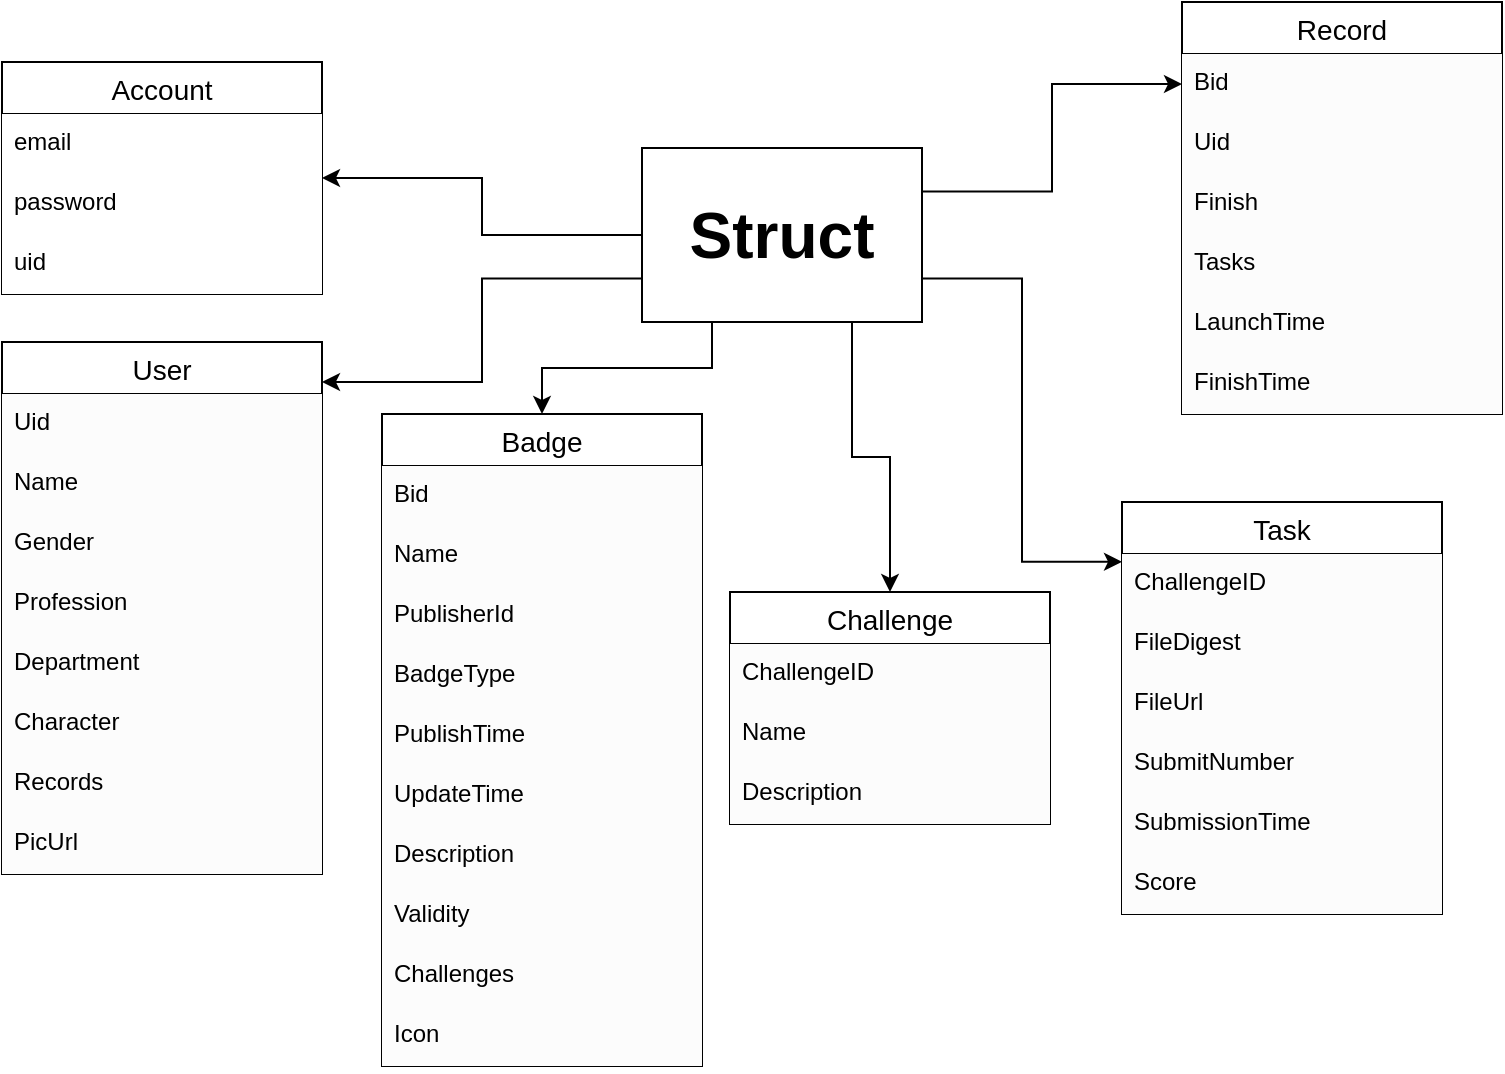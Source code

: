 <mxfile version="17.4.5" type="github">
  <diagram id="ojFBPmtNY7hdTGoGGucx" name="Page-1">
    <mxGraphModel dx="1547" dy="908" grid="1" gridSize="10" guides="1" tooltips="1" connect="1" arrows="1" fold="1" page="1" pageScale="1" pageWidth="827" pageHeight="1169" math="0" shadow="0">
      <root>
        <mxCell id="0" />
        <mxCell id="1" parent="0" />
        <mxCell id="8NutsuuDPgJiEmYGi74A-11" value="Account" style="swimlane;fontStyle=0;childLayout=stackLayout;horizontal=1;startSize=26;horizontalStack=0;resizeParent=1;resizeParentMax=0;resizeLast=0;collapsible=1;marginBottom=0;align=center;fontSize=14;" vertex="1" parent="1">
          <mxGeometry x="50" y="40" width="160" height="116" as="geometry">
            <mxRectangle x="100" y="110" width="60" height="26" as="alternateBounds" />
          </mxGeometry>
        </mxCell>
        <mxCell id="8NutsuuDPgJiEmYGi74A-12" value="email" style="text;strokeColor=none;fillColor=default;spacingLeft=4;spacingRight=4;overflow=hidden;rotatable=0;points=[[0,0.5],[1,0.5]];portConstraint=eastwest;fontSize=12;" vertex="1" parent="8NutsuuDPgJiEmYGi74A-11">
          <mxGeometry y="26" width="160" height="30" as="geometry" />
        </mxCell>
        <mxCell id="8NutsuuDPgJiEmYGi74A-13" value="password" style="text;strokeColor=none;fillColor=default;spacingLeft=4;spacingRight=4;overflow=hidden;rotatable=0;points=[[0,0.5],[1,0.5]];portConstraint=eastwest;fontSize=12;" vertex="1" parent="8NutsuuDPgJiEmYGi74A-11">
          <mxGeometry y="56" width="160" height="30" as="geometry" />
        </mxCell>
        <mxCell id="8NutsuuDPgJiEmYGi74A-14" value="uid" style="text;strokeColor=none;fillColor=default;spacingLeft=4;spacingRight=4;overflow=hidden;rotatable=0;points=[[0,0.5],[1,0.5]];portConstraint=eastwest;fontSize=12;" vertex="1" parent="8NutsuuDPgJiEmYGi74A-11">
          <mxGeometry y="86" width="160" height="30" as="geometry" />
        </mxCell>
        <mxCell id="8NutsuuDPgJiEmYGi74A-1" value="User" style="swimlane;fontStyle=0;childLayout=stackLayout;horizontal=1;startSize=26;horizontalStack=0;resizeParent=1;resizeParentMax=0;resizeLast=0;collapsible=1;marginBottom=0;align=center;fontSize=14;" vertex="1" parent="1">
          <mxGeometry x="50" y="180" width="160" height="266" as="geometry">
            <mxRectangle x="100" y="110" width="60" height="26" as="alternateBounds" />
          </mxGeometry>
        </mxCell>
        <mxCell id="8NutsuuDPgJiEmYGi74A-2" value="Uid" style="text;strokeColor=none;fillColor=#FCFCFC;spacingLeft=4;spacingRight=4;overflow=hidden;rotatable=0;points=[[0,0.5],[1,0.5]];portConstraint=eastwest;fontSize=12;" vertex="1" parent="8NutsuuDPgJiEmYGi74A-1">
          <mxGeometry y="26" width="160" height="30" as="geometry" />
        </mxCell>
        <mxCell id="8NutsuuDPgJiEmYGi74A-3" value="Name" style="text;strokeColor=none;fillColor=#FCFCFC;spacingLeft=4;spacingRight=4;overflow=hidden;rotatable=0;points=[[0,0.5],[1,0.5]];portConstraint=eastwest;fontSize=12;" vertex="1" parent="8NutsuuDPgJiEmYGi74A-1">
          <mxGeometry y="56" width="160" height="30" as="geometry" />
        </mxCell>
        <mxCell id="8NutsuuDPgJiEmYGi74A-4" value="Gender" style="text;strokeColor=none;fillColor=#FCFCFC;spacingLeft=4;spacingRight=4;overflow=hidden;rotatable=0;points=[[0,0.5],[1,0.5]];portConstraint=eastwest;fontSize=12;" vertex="1" parent="8NutsuuDPgJiEmYGi74A-1">
          <mxGeometry y="86" width="160" height="30" as="geometry" />
        </mxCell>
        <mxCell id="8NutsuuDPgJiEmYGi74A-5" value="Profession" style="text;strokeColor=none;fillColor=#FCFCFC;spacingLeft=4;spacingRight=4;overflow=hidden;rotatable=0;points=[[0,0.5],[1,0.5]];portConstraint=eastwest;fontSize=12;" vertex="1" parent="8NutsuuDPgJiEmYGi74A-1">
          <mxGeometry y="116" width="160" height="30" as="geometry" />
        </mxCell>
        <mxCell id="8NutsuuDPgJiEmYGi74A-6" value="Department" style="text;strokeColor=none;fillColor=#FCFCFC;spacingLeft=4;spacingRight=4;overflow=hidden;rotatable=0;points=[[0,0.5],[1,0.5]];portConstraint=eastwest;fontSize=12;" vertex="1" parent="8NutsuuDPgJiEmYGi74A-1">
          <mxGeometry y="146" width="160" height="30" as="geometry" />
        </mxCell>
        <mxCell id="8NutsuuDPgJiEmYGi74A-7" value="Character" style="text;strokeColor=none;fillColor=#FCFCFC;spacingLeft=4;spacingRight=4;overflow=hidden;rotatable=0;points=[[0,0.5],[1,0.5]];portConstraint=eastwest;fontSize=12;" vertex="1" parent="8NutsuuDPgJiEmYGi74A-1">
          <mxGeometry y="176" width="160" height="30" as="geometry" />
        </mxCell>
        <mxCell id="8NutsuuDPgJiEmYGi74A-8" value="Records" style="text;strokeColor=none;fillColor=#FCFCFC;spacingLeft=4;spacingRight=4;overflow=hidden;rotatable=0;points=[[0,0.5],[1,0.5]];portConstraint=eastwest;fontSize=12;" vertex="1" parent="8NutsuuDPgJiEmYGi74A-1">
          <mxGeometry y="206" width="160" height="30" as="geometry" />
        </mxCell>
        <mxCell id="8NutsuuDPgJiEmYGi74A-10" value="PicUrl" style="text;strokeColor=none;fillColor=#FCFCFC;spacingLeft=4;spacingRight=4;overflow=hidden;rotatable=0;points=[[0,0.5],[1,0.5]];portConstraint=eastwest;fontSize=12;" vertex="1" parent="8NutsuuDPgJiEmYGi74A-1">
          <mxGeometry y="236" width="160" height="30" as="geometry" />
        </mxCell>
        <mxCell id="8NutsuuDPgJiEmYGi74A-21" value="Badge" style="swimlane;fontStyle=0;childLayout=stackLayout;horizontal=1;startSize=26;horizontalStack=0;resizeParent=1;resizeParentMax=0;resizeLast=0;collapsible=1;marginBottom=0;align=center;fontSize=14;" vertex="1" parent="1">
          <mxGeometry x="240" y="216" width="160" height="326" as="geometry">
            <mxRectangle x="100" y="110" width="60" height="26" as="alternateBounds" />
          </mxGeometry>
        </mxCell>
        <mxCell id="8NutsuuDPgJiEmYGi74A-22" value="Bid" style="text;strokeColor=none;fillColor=#FCFCFC;spacingLeft=4;spacingRight=4;overflow=hidden;rotatable=0;points=[[0,0.5],[1,0.5]];portConstraint=eastwest;fontSize=12;" vertex="1" parent="8NutsuuDPgJiEmYGi74A-21">
          <mxGeometry y="26" width="160" height="30" as="geometry" />
        </mxCell>
        <mxCell id="8NutsuuDPgJiEmYGi74A-23" value="Name" style="text;strokeColor=none;fillColor=#FCFCFC;spacingLeft=4;spacingRight=4;overflow=hidden;rotatable=0;points=[[0,0.5],[1,0.5]];portConstraint=eastwest;fontSize=12;" vertex="1" parent="8NutsuuDPgJiEmYGi74A-21">
          <mxGeometry y="56" width="160" height="30" as="geometry" />
        </mxCell>
        <mxCell id="8NutsuuDPgJiEmYGi74A-24" value="PublisherId" style="text;strokeColor=none;fillColor=#FCFCFC;spacingLeft=4;spacingRight=4;overflow=hidden;rotatable=0;points=[[0,0.5],[1,0.5]];portConstraint=eastwest;fontSize=12;" vertex="1" parent="8NutsuuDPgJiEmYGi74A-21">
          <mxGeometry y="86" width="160" height="30" as="geometry" />
        </mxCell>
        <mxCell id="8NutsuuDPgJiEmYGi74A-25" value="BadgeType" style="text;strokeColor=none;fillColor=#FCFCFC;spacingLeft=4;spacingRight=4;overflow=hidden;rotatable=0;points=[[0,0.5],[1,0.5]];portConstraint=eastwest;fontSize=12;" vertex="1" parent="8NutsuuDPgJiEmYGi74A-21">
          <mxGeometry y="116" width="160" height="30" as="geometry" />
        </mxCell>
        <mxCell id="8NutsuuDPgJiEmYGi74A-26" value="PublishTime" style="text;strokeColor=none;fillColor=#FCFCFC;spacingLeft=4;spacingRight=4;overflow=hidden;rotatable=0;points=[[0,0.5],[1,0.5]];portConstraint=eastwest;fontSize=12;" vertex="1" parent="8NutsuuDPgJiEmYGi74A-21">
          <mxGeometry y="146" width="160" height="30" as="geometry" />
        </mxCell>
        <mxCell id="8NutsuuDPgJiEmYGi74A-27" value="UpdateTime " style="text;strokeColor=none;fillColor=#FCFCFC;spacingLeft=4;spacingRight=4;overflow=hidden;rotatable=0;points=[[0,0.5],[1,0.5]];portConstraint=eastwest;fontSize=12;" vertex="1" parent="8NutsuuDPgJiEmYGi74A-21">
          <mxGeometry y="176" width="160" height="30" as="geometry" />
        </mxCell>
        <mxCell id="8NutsuuDPgJiEmYGi74A-28" value="Description" style="text;strokeColor=none;fillColor=#FCFCFC;spacingLeft=4;spacingRight=4;overflow=hidden;rotatable=0;points=[[0,0.5],[1,0.5]];portConstraint=eastwest;fontSize=12;" vertex="1" parent="8NutsuuDPgJiEmYGi74A-21">
          <mxGeometry y="206" width="160" height="30" as="geometry" />
        </mxCell>
        <mxCell id="8NutsuuDPgJiEmYGi74A-29" value="Validity" style="text;strokeColor=none;fillColor=#FCFCFC;spacingLeft=4;spacingRight=4;overflow=hidden;rotatable=0;points=[[0,0.5],[1,0.5]];portConstraint=eastwest;fontSize=12;" vertex="1" parent="8NutsuuDPgJiEmYGi74A-21">
          <mxGeometry y="236" width="160" height="30" as="geometry" />
        </mxCell>
        <mxCell id="8NutsuuDPgJiEmYGi74A-30" value="Challenges" style="text;strokeColor=none;fillColor=#FCFCFC;spacingLeft=4;spacingRight=4;overflow=hidden;rotatable=0;points=[[0,0.5],[1,0.5]];portConstraint=eastwest;fontSize=12;" vertex="1" parent="8NutsuuDPgJiEmYGi74A-21">
          <mxGeometry y="266" width="160" height="30" as="geometry" />
        </mxCell>
        <mxCell id="8NutsuuDPgJiEmYGi74A-31" value="Icon" style="text;strokeColor=none;fillColor=#FCFCFC;spacingLeft=4;spacingRight=4;overflow=hidden;rotatable=0;points=[[0,0.5],[1,0.5]];portConstraint=eastwest;fontSize=12;" vertex="1" parent="8NutsuuDPgJiEmYGi74A-21">
          <mxGeometry y="296" width="160" height="30" as="geometry" />
        </mxCell>
        <mxCell id="8NutsuuDPgJiEmYGi74A-32" value="Challenge" style="swimlane;fontStyle=0;childLayout=stackLayout;horizontal=1;startSize=26;horizontalStack=0;resizeParent=1;resizeParentMax=0;resizeLast=0;collapsible=1;marginBottom=0;align=center;fontSize=14;" vertex="1" parent="1">
          <mxGeometry x="414" y="305" width="160" height="116" as="geometry">
            <mxRectangle x="100" y="110" width="60" height="26" as="alternateBounds" />
          </mxGeometry>
        </mxCell>
        <mxCell id="8NutsuuDPgJiEmYGi74A-33" value="ChallengeID" style="text;strokeColor=none;fillColor=#FCFCFC;spacingLeft=4;spacingRight=4;overflow=hidden;rotatable=0;points=[[0,0.5],[1,0.5]];portConstraint=eastwest;fontSize=12;" vertex="1" parent="8NutsuuDPgJiEmYGi74A-32">
          <mxGeometry y="26" width="160" height="30" as="geometry" />
        </mxCell>
        <mxCell id="8NutsuuDPgJiEmYGi74A-34" value="Name  " style="text;strokeColor=none;fillColor=#FCFCFC;spacingLeft=4;spacingRight=4;overflow=hidden;rotatable=0;points=[[0,0.5],[1,0.5]];portConstraint=eastwest;fontSize=12;" vertex="1" parent="8NutsuuDPgJiEmYGi74A-32">
          <mxGeometry y="56" width="160" height="30" as="geometry" />
        </mxCell>
        <mxCell id="8NutsuuDPgJiEmYGi74A-35" value="Description" style="text;strokeColor=none;fillColor=#FCFCFC;spacingLeft=4;spacingRight=4;overflow=hidden;rotatable=0;points=[[0,0.5],[1,0.5]];portConstraint=eastwest;fontSize=12;" vertex="1" parent="8NutsuuDPgJiEmYGi74A-32">
          <mxGeometry y="86" width="160" height="30" as="geometry" />
        </mxCell>
        <mxCell id="8NutsuuDPgJiEmYGi74A-52" value="Record" style="swimlane;fontStyle=0;childLayout=stackLayout;horizontal=1;startSize=26;horizontalStack=0;resizeParent=1;resizeParentMax=0;resizeLast=0;collapsible=1;marginBottom=0;align=center;fontSize=14;" vertex="1" parent="1">
          <mxGeometry x="640" y="10" width="160" height="206" as="geometry">
            <mxRectangle x="100" y="110" width="60" height="26" as="alternateBounds" />
          </mxGeometry>
        </mxCell>
        <mxCell id="8NutsuuDPgJiEmYGi74A-53" value="Bid" style="text;strokeColor=none;fillColor=#FCFCFC;spacingLeft=4;spacingRight=4;overflow=hidden;rotatable=0;points=[[0,0.5],[1,0.5]];portConstraint=eastwest;fontSize=12;" vertex="1" parent="8NutsuuDPgJiEmYGi74A-52">
          <mxGeometry y="26" width="160" height="30" as="geometry" />
        </mxCell>
        <mxCell id="8NutsuuDPgJiEmYGi74A-54" value="Uid" style="text;strokeColor=none;fillColor=#FCFCFC;spacingLeft=4;spacingRight=4;overflow=hidden;rotatable=0;points=[[0,0.5],[1,0.5]];portConstraint=eastwest;fontSize=12;" vertex="1" parent="8NutsuuDPgJiEmYGi74A-52">
          <mxGeometry y="56" width="160" height="30" as="geometry" />
        </mxCell>
        <mxCell id="8NutsuuDPgJiEmYGi74A-55" value="Finish" style="text;strokeColor=none;fillColor=#FCFCFC;spacingLeft=4;spacingRight=4;overflow=hidden;rotatable=0;points=[[0,0.5],[1,0.5]];portConstraint=eastwest;fontSize=12;" vertex="1" parent="8NutsuuDPgJiEmYGi74A-52">
          <mxGeometry y="86" width="160" height="30" as="geometry" />
        </mxCell>
        <mxCell id="8NutsuuDPgJiEmYGi74A-56" value="Tasks" style="text;strokeColor=none;fillColor=#FCFCFC;spacingLeft=4;spacingRight=4;overflow=hidden;rotatable=0;points=[[0,0.5],[1,0.5]];portConstraint=eastwest;fontSize=12;" vertex="1" parent="8NutsuuDPgJiEmYGi74A-52">
          <mxGeometry y="116" width="160" height="30" as="geometry" />
        </mxCell>
        <mxCell id="8NutsuuDPgJiEmYGi74A-57" value="LaunchTime" style="text;strokeColor=none;fillColor=#FCFCFC;spacingLeft=4;spacingRight=4;overflow=hidden;rotatable=0;points=[[0,0.5],[1,0.5]];portConstraint=eastwest;fontSize=12;" vertex="1" parent="8NutsuuDPgJiEmYGi74A-52">
          <mxGeometry y="146" width="160" height="30" as="geometry" />
        </mxCell>
        <mxCell id="8NutsuuDPgJiEmYGi74A-58" value="FinishTime" style="text;strokeColor=none;fillColor=#FCFCFC;spacingLeft=4;spacingRight=4;overflow=hidden;rotatable=0;points=[[0,0.5],[1,0.5]];portConstraint=eastwest;fontSize=12;" vertex="1" parent="8NutsuuDPgJiEmYGi74A-52">
          <mxGeometry y="176" width="160" height="30" as="geometry" />
        </mxCell>
        <mxCell id="8NutsuuDPgJiEmYGi74A-41" value="Task" style="swimlane;fontStyle=0;childLayout=stackLayout;horizontal=1;startSize=26;horizontalStack=0;resizeParent=1;resizeParentMax=0;resizeLast=0;collapsible=1;marginBottom=0;align=center;fontSize=14;" vertex="1" parent="1">
          <mxGeometry x="610" y="260" width="160" height="206" as="geometry">
            <mxRectangle x="100" y="110" width="60" height="26" as="alternateBounds" />
          </mxGeometry>
        </mxCell>
        <mxCell id="8NutsuuDPgJiEmYGi74A-42" value="ChallengeID" style="text;strokeColor=none;fillColor=#FCFCFC;spacingLeft=4;spacingRight=4;overflow=hidden;rotatable=0;points=[[0,0.5],[1,0.5]];portConstraint=eastwest;fontSize=12;" vertex="1" parent="8NutsuuDPgJiEmYGi74A-41">
          <mxGeometry y="26" width="160" height="30" as="geometry" />
        </mxCell>
        <mxCell id="8NutsuuDPgJiEmYGi74A-43" value="FileDigest" style="text;strokeColor=none;fillColor=#FCFCFC;spacingLeft=4;spacingRight=4;overflow=hidden;rotatable=0;points=[[0,0.5],[1,0.5]];portConstraint=eastwest;fontSize=12;" vertex="1" parent="8NutsuuDPgJiEmYGi74A-41">
          <mxGeometry y="56" width="160" height="30" as="geometry" />
        </mxCell>
        <mxCell id="8NutsuuDPgJiEmYGi74A-44" value="FileUrl" style="text;strokeColor=none;fillColor=#FCFCFC;spacingLeft=4;spacingRight=4;overflow=hidden;rotatable=0;points=[[0,0.5],[1,0.5]];portConstraint=eastwest;fontSize=12;" vertex="1" parent="8NutsuuDPgJiEmYGi74A-41">
          <mxGeometry y="86" width="160" height="30" as="geometry" />
        </mxCell>
        <mxCell id="8NutsuuDPgJiEmYGi74A-45" value="SubmitNumber" style="text;strokeColor=none;fillColor=#FCFCFC;spacingLeft=4;spacingRight=4;overflow=hidden;rotatable=0;points=[[0,0.5],[1,0.5]];portConstraint=eastwest;fontSize=12;" vertex="1" parent="8NutsuuDPgJiEmYGi74A-41">
          <mxGeometry y="116" width="160" height="30" as="geometry" />
        </mxCell>
        <mxCell id="8NutsuuDPgJiEmYGi74A-46" value="SubmissionTime" style="text;strokeColor=none;fillColor=#FCFCFC;spacingLeft=4;spacingRight=4;overflow=hidden;rotatable=0;points=[[0,0.5],[1,0.5]];portConstraint=eastwest;fontSize=12;" vertex="1" parent="8NutsuuDPgJiEmYGi74A-41">
          <mxGeometry y="146" width="160" height="30" as="geometry" />
        </mxCell>
        <mxCell id="8NutsuuDPgJiEmYGi74A-47" value="Score" style="text;strokeColor=none;fillColor=#FCFCFC;spacingLeft=4;spacingRight=4;overflow=hidden;rotatable=0;points=[[0,0.5],[1,0.5]];portConstraint=eastwest;fontSize=12;" vertex="1" parent="8NutsuuDPgJiEmYGi74A-41">
          <mxGeometry y="176" width="160" height="30" as="geometry" />
        </mxCell>
        <mxCell id="8NutsuuDPgJiEmYGi74A-61" style="edgeStyle=orthogonalEdgeStyle;rounded=0;orthogonalLoop=1;jettySize=auto;html=1;fontSize=32;" edge="1" parent="1" source="8NutsuuDPgJiEmYGi74A-59" target="8NutsuuDPgJiEmYGi74A-11">
          <mxGeometry relative="1" as="geometry" />
        </mxCell>
        <mxCell id="8NutsuuDPgJiEmYGi74A-62" style="edgeStyle=orthogonalEdgeStyle;rounded=0;orthogonalLoop=1;jettySize=auto;html=1;exitX=0;exitY=0.75;exitDx=0;exitDy=0;entryX=1;entryY=0.075;entryDx=0;entryDy=0;entryPerimeter=0;fontSize=32;" edge="1" parent="1" source="8NutsuuDPgJiEmYGi74A-59" target="8NutsuuDPgJiEmYGi74A-1">
          <mxGeometry relative="1" as="geometry" />
        </mxCell>
        <mxCell id="8NutsuuDPgJiEmYGi74A-63" style="edgeStyle=orthogonalEdgeStyle;rounded=0;orthogonalLoop=1;jettySize=auto;html=1;exitX=0.25;exitY=1;exitDx=0;exitDy=0;entryX=0.5;entryY=0;entryDx=0;entryDy=0;fontSize=32;" edge="1" parent="1" source="8NutsuuDPgJiEmYGi74A-59" target="8NutsuuDPgJiEmYGi74A-21">
          <mxGeometry relative="1" as="geometry" />
        </mxCell>
        <mxCell id="8NutsuuDPgJiEmYGi74A-64" style="edgeStyle=orthogonalEdgeStyle;rounded=0;orthogonalLoop=1;jettySize=auto;html=1;exitX=0.75;exitY=1;exitDx=0;exitDy=0;entryX=0.5;entryY=0;entryDx=0;entryDy=0;fontSize=32;" edge="1" parent="1" source="8NutsuuDPgJiEmYGi74A-59" target="8NutsuuDPgJiEmYGi74A-32">
          <mxGeometry relative="1" as="geometry" />
        </mxCell>
        <mxCell id="8NutsuuDPgJiEmYGi74A-65" style="edgeStyle=orthogonalEdgeStyle;rounded=0;orthogonalLoop=1;jettySize=auto;html=1;exitX=1;exitY=0.75;exitDx=0;exitDy=0;entryX=0;entryY=0.129;entryDx=0;entryDy=0;entryPerimeter=0;fontSize=32;" edge="1" parent="1" source="8NutsuuDPgJiEmYGi74A-59" target="8NutsuuDPgJiEmYGi74A-42">
          <mxGeometry relative="1" as="geometry" />
        </mxCell>
        <mxCell id="8NutsuuDPgJiEmYGi74A-66" style="edgeStyle=orthogonalEdgeStyle;rounded=0;orthogonalLoop=1;jettySize=auto;html=1;exitX=1;exitY=0.25;exitDx=0;exitDy=0;fontSize=32;" edge="1" parent="1" source="8NutsuuDPgJiEmYGi74A-59" target="8NutsuuDPgJiEmYGi74A-53">
          <mxGeometry relative="1" as="geometry" />
        </mxCell>
        <mxCell id="8NutsuuDPgJiEmYGi74A-59" value="&lt;font style=&quot;font-size: 32px&quot;&gt;&lt;b&gt;Struct&lt;/b&gt;&lt;/font&gt;" style="rounded=0;whiteSpace=wrap;html=1;fillColor=default;" vertex="1" parent="1">
          <mxGeometry x="370" y="83" width="140" height="87" as="geometry" />
        </mxCell>
      </root>
    </mxGraphModel>
  </diagram>
</mxfile>
